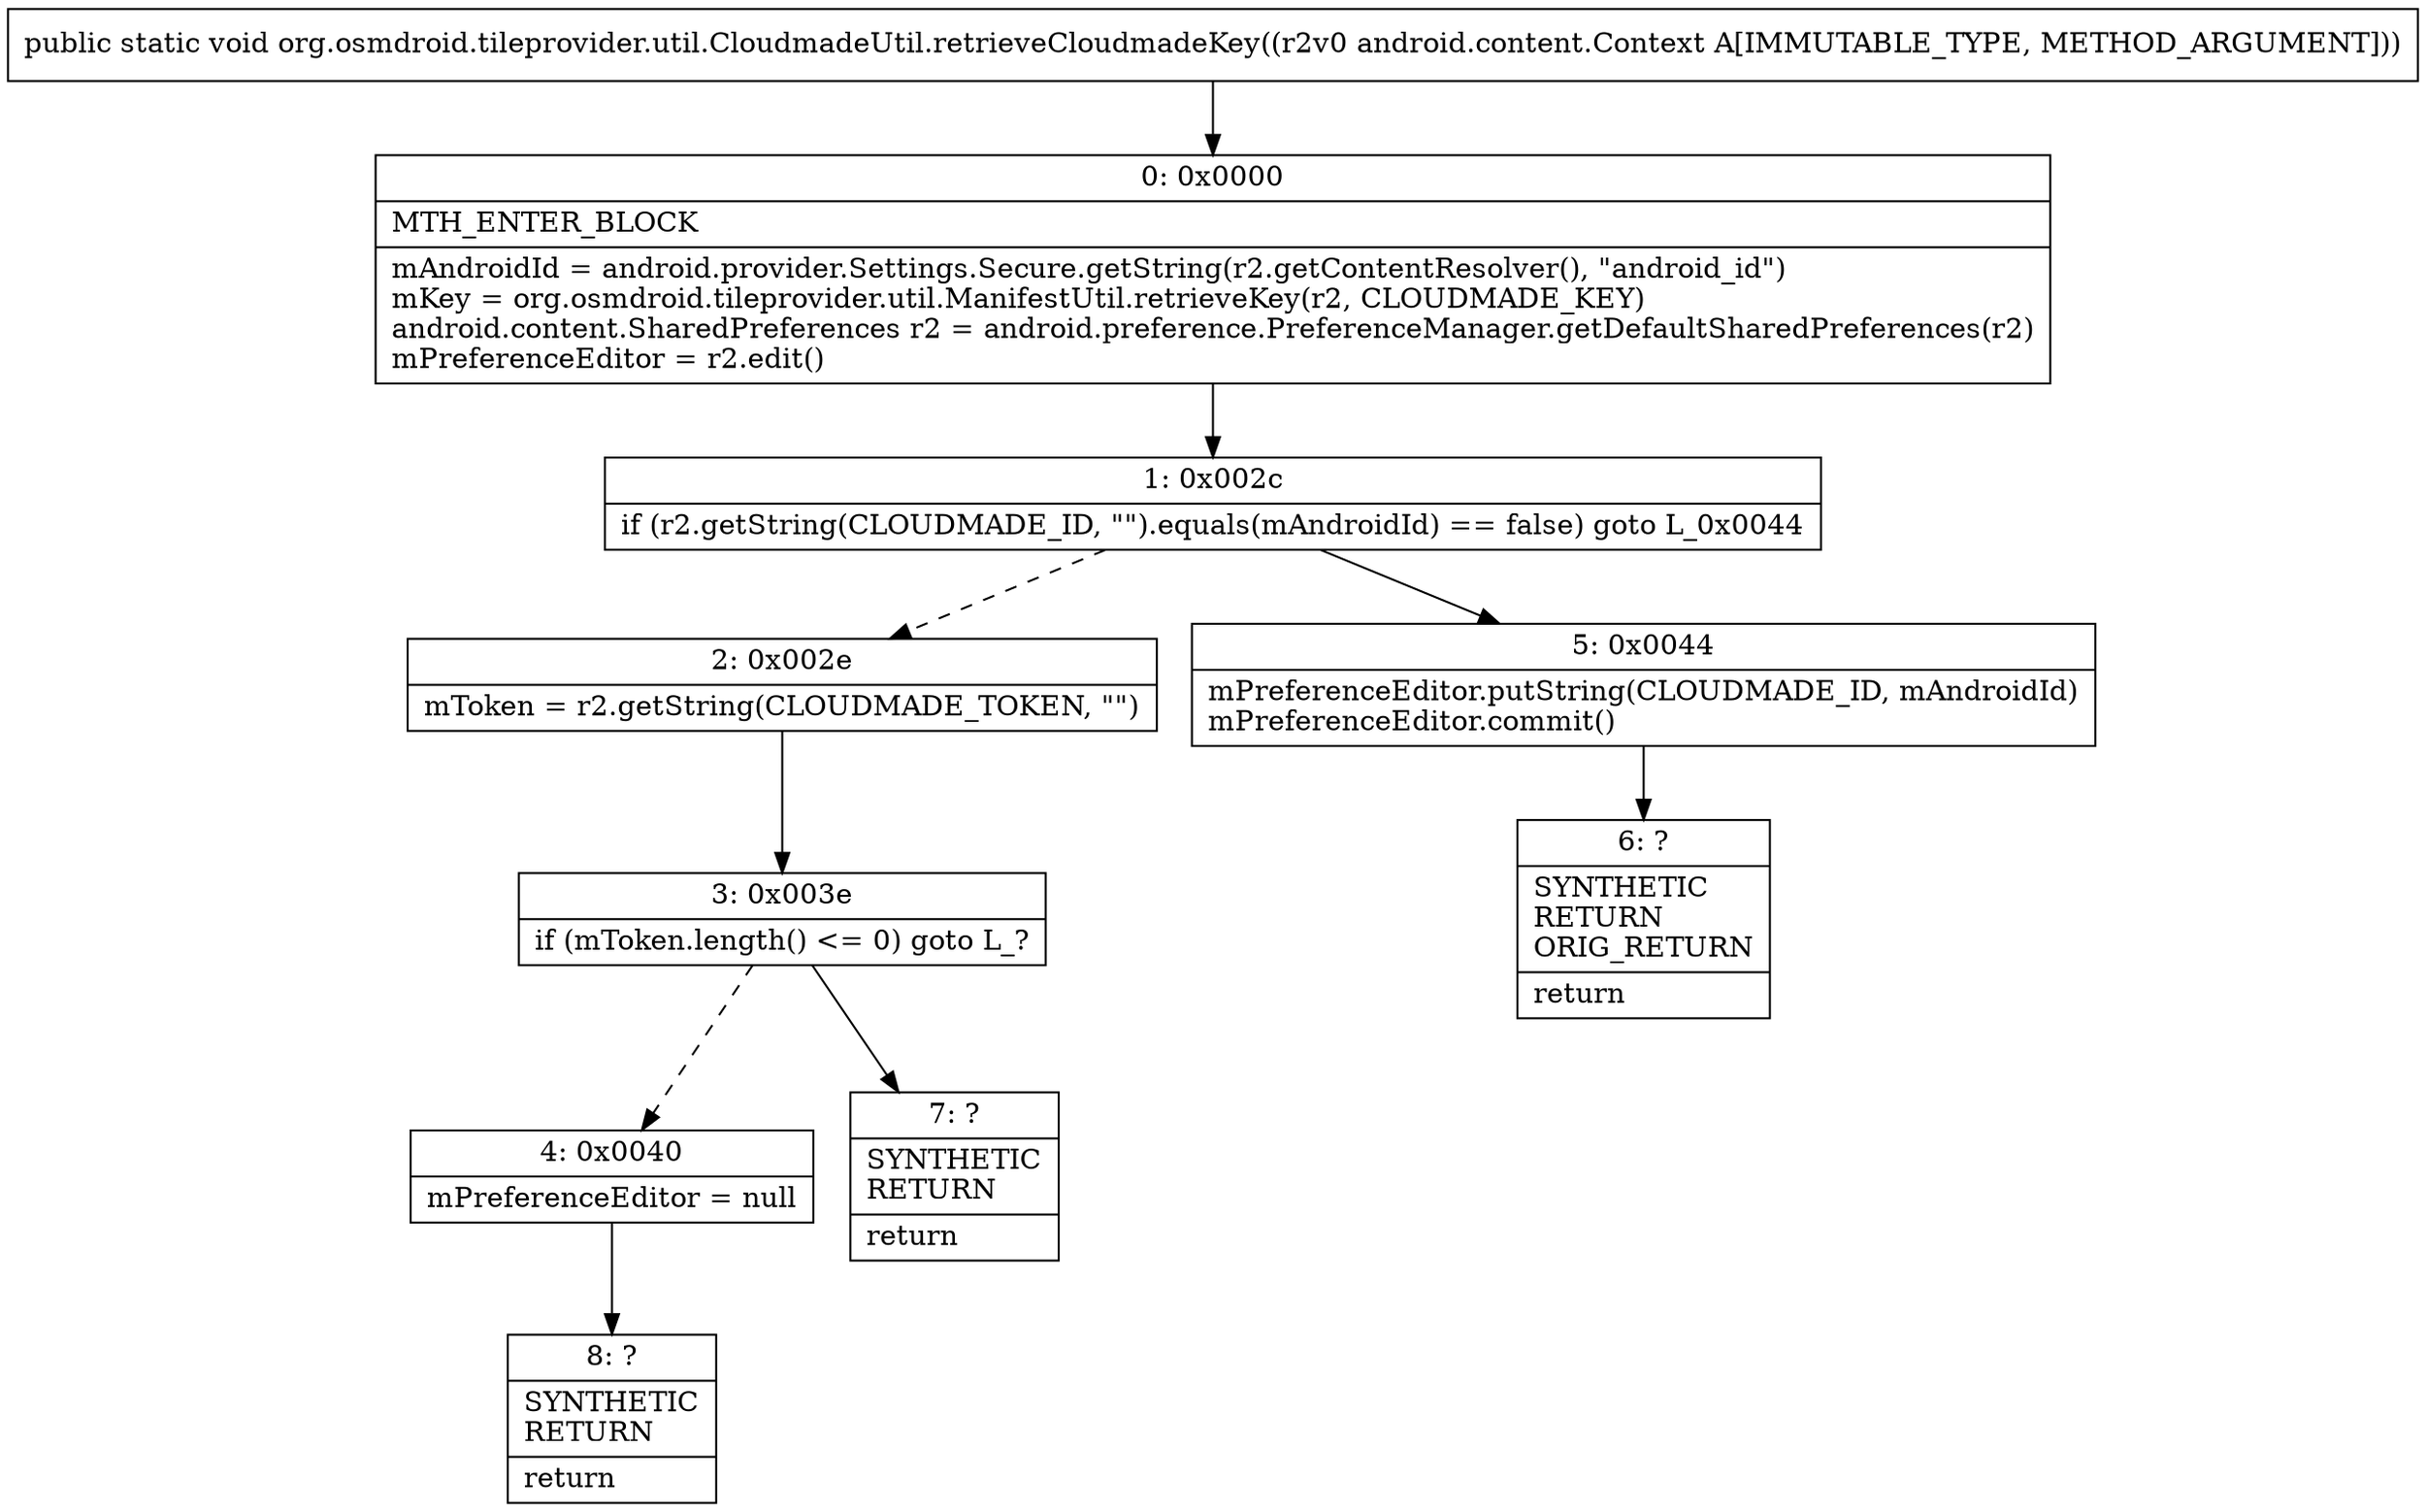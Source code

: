 digraph "CFG fororg.osmdroid.tileprovider.util.CloudmadeUtil.retrieveCloudmadeKey(Landroid\/content\/Context;)V" {
Node_0 [shape=record,label="{0\:\ 0x0000|MTH_ENTER_BLOCK\l|mAndroidId = android.provider.Settings.Secure.getString(r2.getContentResolver(), \"android_id\")\lmKey = org.osmdroid.tileprovider.util.ManifestUtil.retrieveKey(r2, CLOUDMADE_KEY)\landroid.content.SharedPreferences r2 = android.preference.PreferenceManager.getDefaultSharedPreferences(r2)\lmPreferenceEditor = r2.edit()\l}"];
Node_1 [shape=record,label="{1\:\ 0x002c|if (r2.getString(CLOUDMADE_ID, \"\").equals(mAndroidId) == false) goto L_0x0044\l}"];
Node_2 [shape=record,label="{2\:\ 0x002e|mToken = r2.getString(CLOUDMADE_TOKEN, \"\")\l}"];
Node_3 [shape=record,label="{3\:\ 0x003e|if (mToken.length() \<= 0) goto L_?\l}"];
Node_4 [shape=record,label="{4\:\ 0x0040|mPreferenceEditor = null\l}"];
Node_5 [shape=record,label="{5\:\ 0x0044|mPreferenceEditor.putString(CLOUDMADE_ID, mAndroidId)\lmPreferenceEditor.commit()\l}"];
Node_6 [shape=record,label="{6\:\ ?|SYNTHETIC\lRETURN\lORIG_RETURN\l|return\l}"];
Node_7 [shape=record,label="{7\:\ ?|SYNTHETIC\lRETURN\l|return\l}"];
Node_8 [shape=record,label="{8\:\ ?|SYNTHETIC\lRETURN\l|return\l}"];
MethodNode[shape=record,label="{public static void org.osmdroid.tileprovider.util.CloudmadeUtil.retrieveCloudmadeKey((r2v0 android.content.Context A[IMMUTABLE_TYPE, METHOD_ARGUMENT])) }"];
MethodNode -> Node_0;
Node_0 -> Node_1;
Node_1 -> Node_2[style=dashed];
Node_1 -> Node_5;
Node_2 -> Node_3;
Node_3 -> Node_4[style=dashed];
Node_3 -> Node_7;
Node_4 -> Node_8;
Node_5 -> Node_6;
}

